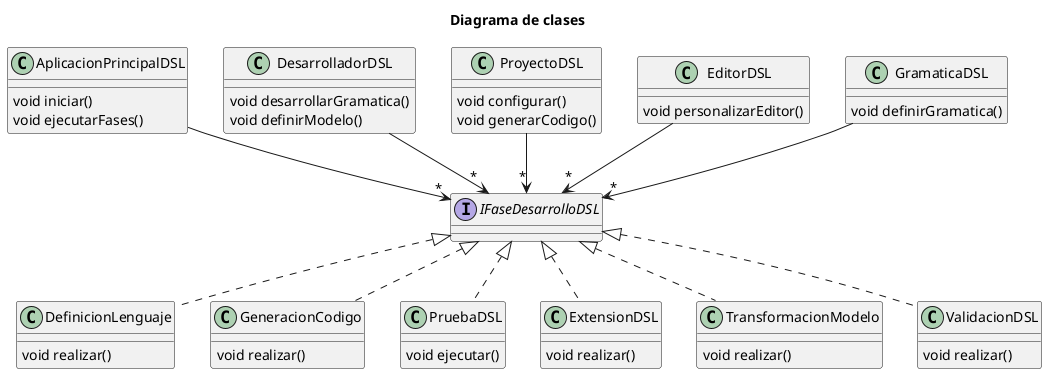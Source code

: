 @startuml DSLClassProcess

title Diagrama de clases

' Definiciones
' -----------

' Paquete "com.ejemplo.dsl"
interface IFaseDesarrolloDSL
class AplicacionPrincipalDSL
class DesarrolladorDSL
class ProyectoDSL
class EditorDSL
class GramaticaDSL

' Paquete "com.ejemplo.dsl.def"
class DefinicionLenguaje
class GeneracionCodigo
class PruebaDSL
class ExtensionDSL
class TransformacionModelo
class ValidacionDSL
' Fin paquete

' Contenido
' ---------

' AplicacionPrincipalDSL:
AplicacionPrincipalDSL --> "*" IFaseDesarrolloDSL
AplicacionPrincipalDSL : void iniciar()
AplicacionPrincipalDSL : void ejecutarFases()

' DesarrolladorDSL:
DesarrolladorDSL --> "*" IFaseDesarrolloDSL
DesarrolladorDSL : void desarrollarGramatica()
DesarrolladorDSL : void definirModelo()

' ProyectoDSL:
ProyectoDSL --> "*" IFaseDesarrolloDSL
ProyectoDSL : void configurar()
ProyectoDSL : void generarCodigo()

' EditorDSL:
EditorDSL --> "*" IFaseDesarrolloDSL
EditorDSL : void personalizarEditor()

' GramaticaDSL:
GramaticaDSL --> "*" IFaseDesarrolloDSL
GramaticaDSL : void definirGramatica()

' DefinicionLenguaje:
IFaseDesarrolloDSL <|.. DefinicionLenguaje
DefinicionLenguaje : void realizar()

' GeneracionCodigo:
IFaseDesarrolloDSL <|.. GeneracionCodigo
GeneracionCodigo : void realizar()

' PruebaDSL:
IFaseDesarrolloDSL <|.. PruebaDSL
PruebaDSL : void ejecutar()

' ExtensionDSL:
IFaseDesarrolloDSL <|.. ExtensionDSL
ExtensionDSL : void realizar()

' TransformacionModelo:
IFaseDesarrolloDSL <|.. TransformacionModelo
TransformacionModelo : void realizar()

' ValidacionDSL:
IFaseDesarrolloDSL <|.. ValidacionDSL
ValidacionDSL : void realizar()





@enduml
